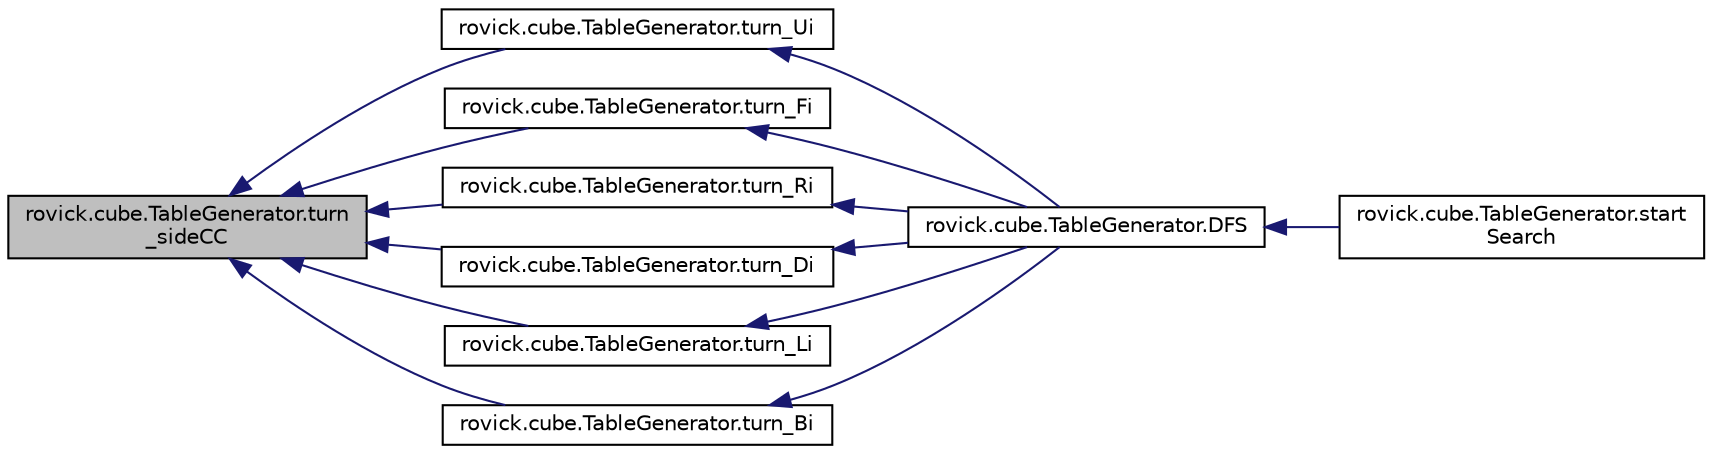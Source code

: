 digraph "rovick.cube.TableGenerator.turn_sideCC"
{
  edge [fontname="Helvetica",fontsize="10",labelfontname="Helvetica",labelfontsize="10"];
  node [fontname="Helvetica",fontsize="10",shape=record];
  rankdir="LR";
  Node1 [label="rovick.cube.TableGenerator.turn\l_sideCC",height=0.2,width=0.4,color="black", fillcolor="grey75", style="filled", fontcolor="black"];
  Node1 -> Node2 [dir="back",color="midnightblue",fontsize="10",style="solid",fontname="Helvetica"];
  Node2 [label="rovick.cube.TableGenerator.turn_Ui",height=0.2,width=0.4,color="black", fillcolor="white", style="filled",URL="$classrovick_1_1cube_1_1_table_generator_a12f2d38f329219ae70b10a4bfd76913c.html#a12f2d38f329219ae70b10a4bfd76913c"];
  Node2 -> Node3 [dir="back",color="midnightblue",fontsize="10",style="solid",fontname="Helvetica"];
  Node3 [label="rovick.cube.TableGenerator.DFS",height=0.2,width=0.4,color="black", fillcolor="white", style="filled",URL="$classrovick_1_1cube_1_1_table_generator_ab2a3b42521b195eb72ede46828af6ae6.html#ab2a3b42521b195eb72ede46828af6ae6"];
  Node3 -> Node4 [dir="back",color="midnightblue",fontsize="10",style="solid",fontname="Helvetica"];
  Node4 [label="rovick.cube.TableGenerator.start\lSearch",height=0.2,width=0.4,color="black", fillcolor="white", style="filled",URL="$classrovick_1_1cube_1_1_table_generator_a9e2643c8acf49581fcefe31d84cfeb1c.html#a9e2643c8acf49581fcefe31d84cfeb1c"];
  Node1 -> Node5 [dir="back",color="midnightblue",fontsize="10",style="solid",fontname="Helvetica"];
  Node5 [label="rovick.cube.TableGenerator.turn_Fi",height=0.2,width=0.4,color="black", fillcolor="white", style="filled",URL="$classrovick_1_1cube_1_1_table_generator_a442559c3a35399cc6855bb3be803c6de.html#a442559c3a35399cc6855bb3be803c6de"];
  Node5 -> Node3 [dir="back",color="midnightblue",fontsize="10",style="solid",fontname="Helvetica"];
  Node1 -> Node6 [dir="back",color="midnightblue",fontsize="10",style="solid",fontname="Helvetica"];
  Node6 [label="rovick.cube.TableGenerator.turn_Ri",height=0.2,width=0.4,color="black", fillcolor="white", style="filled",URL="$classrovick_1_1cube_1_1_table_generator_ace21f86a2ec6de4dacef07c32d1d4541.html#ace21f86a2ec6de4dacef07c32d1d4541"];
  Node6 -> Node3 [dir="back",color="midnightblue",fontsize="10",style="solid",fontname="Helvetica"];
  Node1 -> Node7 [dir="back",color="midnightblue",fontsize="10",style="solid",fontname="Helvetica"];
  Node7 [label="rovick.cube.TableGenerator.turn_Di",height=0.2,width=0.4,color="black", fillcolor="white", style="filled",URL="$classrovick_1_1cube_1_1_table_generator_a4f84d565393f3f1507c565364524ac67.html#a4f84d565393f3f1507c565364524ac67"];
  Node7 -> Node3 [dir="back",color="midnightblue",fontsize="10",style="solid",fontname="Helvetica"];
  Node1 -> Node8 [dir="back",color="midnightblue",fontsize="10",style="solid",fontname="Helvetica"];
  Node8 [label="rovick.cube.TableGenerator.turn_Li",height=0.2,width=0.4,color="black", fillcolor="white", style="filled",URL="$classrovick_1_1cube_1_1_table_generator_a70e601a35da5f01defc404f912a8dd53.html#a70e601a35da5f01defc404f912a8dd53"];
  Node8 -> Node3 [dir="back",color="midnightblue",fontsize="10",style="solid",fontname="Helvetica"];
  Node1 -> Node9 [dir="back",color="midnightblue",fontsize="10",style="solid",fontname="Helvetica"];
  Node9 [label="rovick.cube.TableGenerator.turn_Bi",height=0.2,width=0.4,color="black", fillcolor="white", style="filled",URL="$classrovick_1_1cube_1_1_table_generator_a34cfc489933f2a637099ddfef6dcc2c7.html#a34cfc489933f2a637099ddfef6dcc2c7"];
  Node9 -> Node3 [dir="back",color="midnightblue",fontsize="10",style="solid",fontname="Helvetica"];
}
